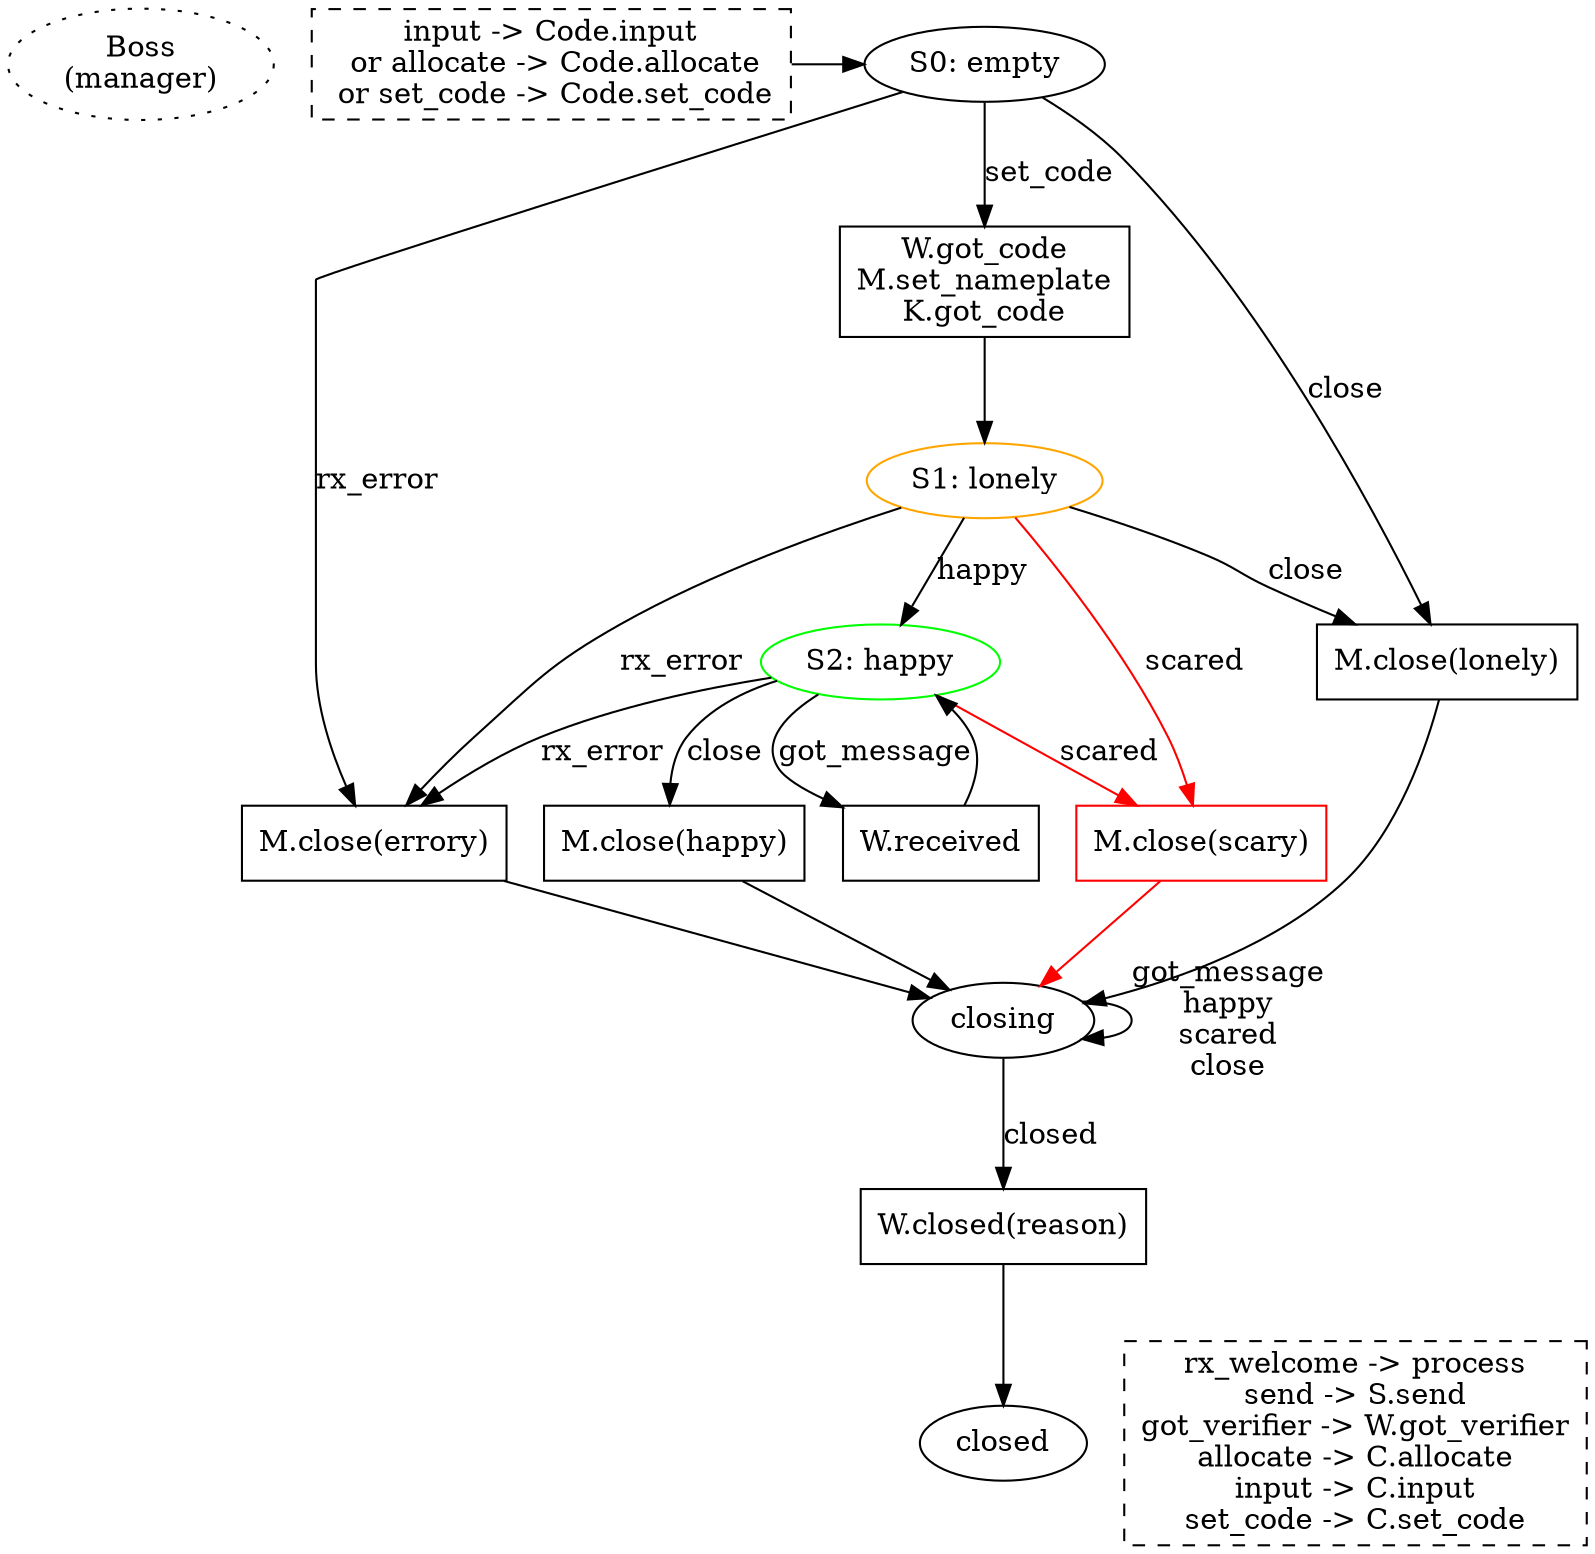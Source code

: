 digraph {

        /* could shave a RTT by committing to the nameplate early, before
        finishing the rest of the code input. While the user is still
        typing/completing the code, we claim the nameplate, open the mailbox,
        and retrieve the peer's PAKE message. Then as soon as the user
        finishes entering the code, we build our own PAKE message, send PAKE,
        compute the key, send VERSION. Starting from the Return, this saves
        two round trips. OTOH it adds consequences to hitting Tab. */

        start [label="Boss\n(manager)" style="dotted"]

        {rank=same; P0_code S0}
        P0_code [shape="box" style="dashed"
                 label="input -> Code.input\n or allocate -> Code.allocate\n or set_code -> Code.set_code"]
        P0_code -> S0
        S0 [label="S0: empty"]
        S0 -> P0_build [label="set_code"]

        S0 -> P_close_error [label="rx_error"]
        P_close_error [shape="box" label="M.close(errory)"]
        P_close_error -> S_closing
        S0 -> P_close_lonely [label="close"]

        P0_build [shape="box" label="W.got_code\nM.set_nameplate\nK.got_code"]
        P0_build -> S1
        S1 [label="S1: lonely" color="orange"]

        S1 -> S2 [label="happy"]

        S1 -> P_close_error [label="rx_error"]
        S1 -> P_close_scary [label="scared" color="red"]
        S1 -> P_close_lonely [label="close"]
        P_close_lonely [shape="box" label="M.close(lonely)"]
        P_close_lonely -> S_closing

        P_close_scary [shape="box" label="M.close(scary)" color="red"]
        P_close_scary -> S_closing [color="red"]

        S2 [label="S2: happy" color="green"]
        S2 -> P2_close [label="close"]
        P2_close [shape="box" label="M.close(happy)"]
        P2_close -> S_closing

        S2 -> P2_got_message [label="got_message"]
        P2_got_message [shape="box" label="W.received"]
        P2_got_message -> S2

        S2 -> P_close_error [label="rx_error"]
        S2 -> P_close_scary [label="scared" color="red"]

        S_closing [label="closing"]
        S_closing -> P_closed [label="closed"]
        S_closing -> S_closing [label="got_message\nhappy\nscared\nclose"]

        P_closed [shape="box" label="W.closed(reason)"]
        P_closed -> S_closed
        S_closed [label="closed"]

        {rank=same; Other S_closed}
        Other [shape="box" style="dashed"
               label="rx_welcome -> process\nsend -> S.send\ngot_verifier -> W.got_verifier\nallocate -> C.allocate\ninput -> C.input\nset_code -> C.set_code"
               ]


}
